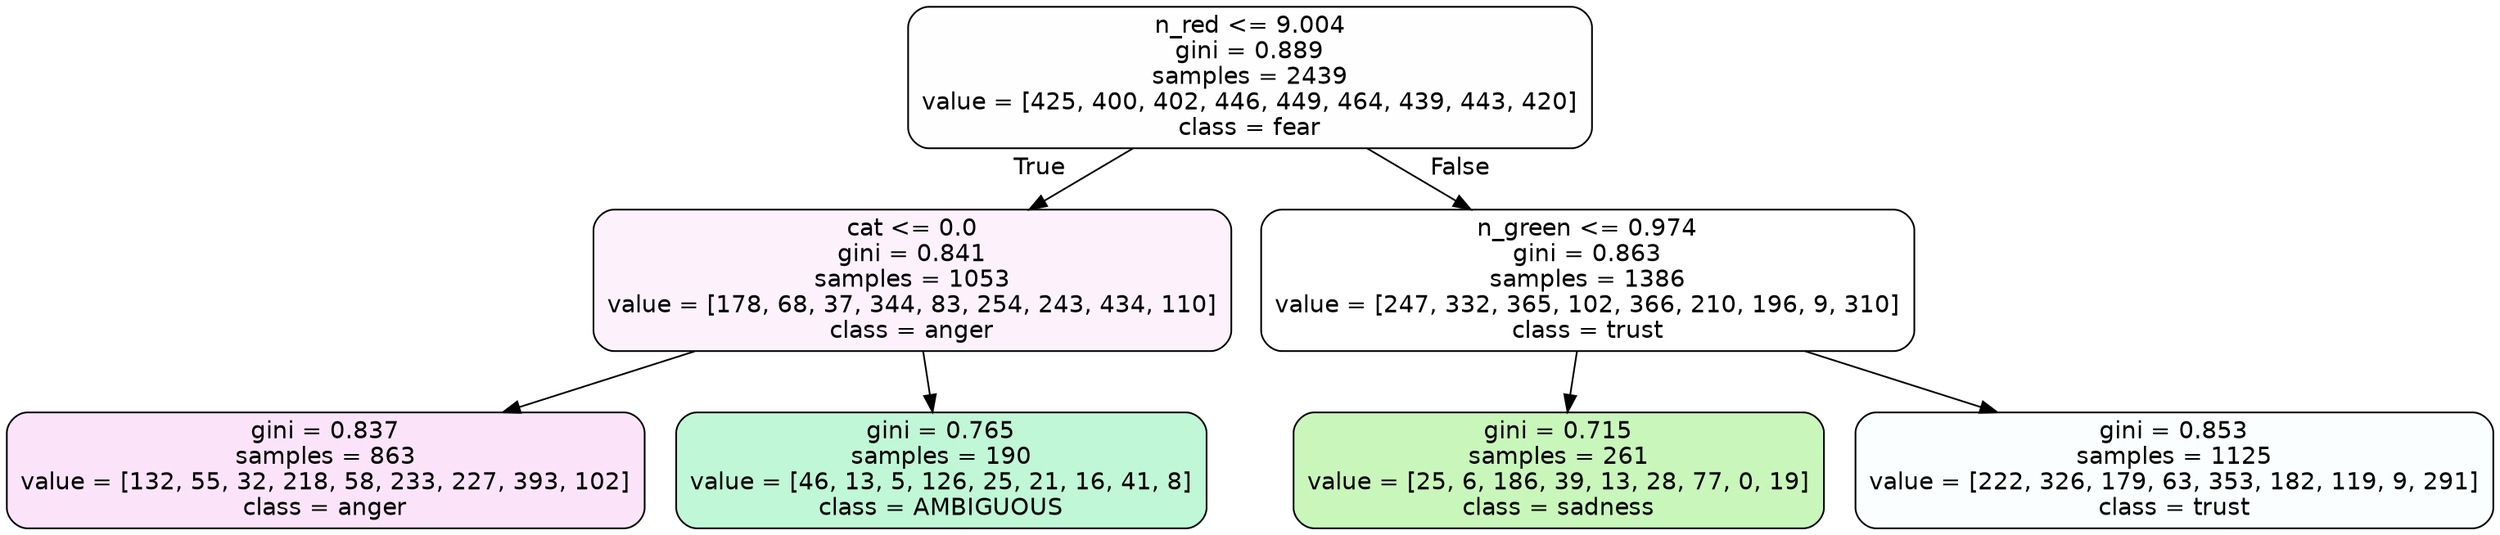 digraph Tree {
node [shape=box, style="filled, rounded", color="black", fontname=helvetica] ;
edge [fontname=helvetica] ;
0 [label="n_red <= 9.004\ngini = 0.889\nsamples = 2439\nvalue = [425, 400, 402, 446, 449, 464, 439, 443, 420]\nclass = fear", fillcolor="#3964e501"] ;
1 [label="cat <= 0.0\ngini = 0.841\nsamples = 1053\nvalue = [178, 68, 37, 344, 83, 254, 243, 434, 110]\nclass = anger", fillcolor="#e539d710"] ;
0 -> 1 [labeldistance=2.5, labelangle=45, headlabel="True"] ;
2 [label="gini = 0.837\nsamples = 863\nvalue = [132, 55, 32, 218, 58, 233, 227, 393, 102]\nclass = anger", fillcolor="#e539d722"] ;
1 -> 2 ;
3 [label="gini = 0.765\nsamples = 190\nvalue = [46, 13, 5, 126, 25, 21, 16, 41, 8]\nclass = AMBIGUOUS", fillcolor="#39e58150"] ;
1 -> 3 ;
4 [label="n_green <= 0.974\ngini = 0.863\nsamples = 1386\nvalue = [247, 332, 365, 102, 366, 210, 196, 9, 310]\nclass = trust", fillcolor="#39d7e500"] ;
0 -> 4 [labeldistance=2.5, labelangle=-45, headlabel="False"] ;
5 [label="gini = 0.715\nsamples = 261\nvalue = [25, 6, 186, 39, 13, 28, 77, 0, 19]\nclass = sadness", fillcolor="#64e53958"] ;
4 -> 5 ;
6 [label="gini = 0.853\nsamples = 1125\nvalue = [222, 326, 179, 63, 353, 182, 119, 9, 291]\nclass = trust", fillcolor="#39d7e505"] ;
4 -> 6 ;
}